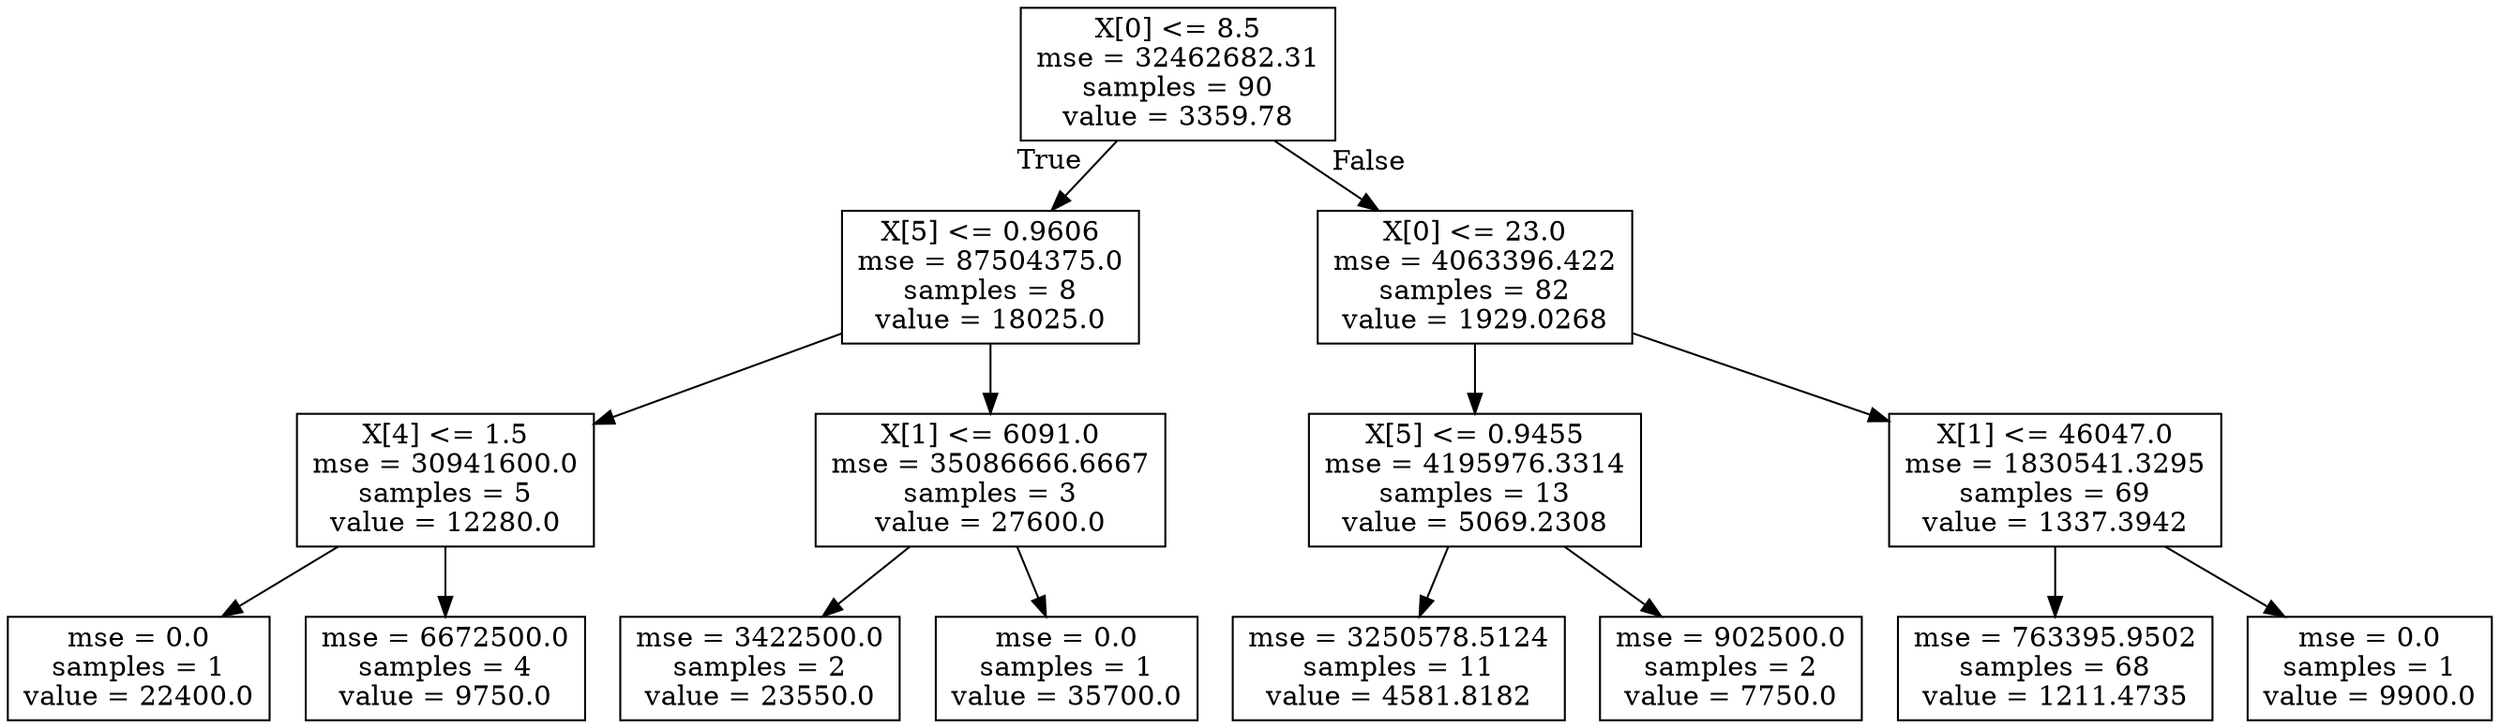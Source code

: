digraph Tree {
node [shape=box] ;
0 [label="X[0] <= 8.5\nmse = 32462682.31\nsamples = 90\nvalue = 3359.78"] ;
1 [label="X[5] <= 0.9606\nmse = 87504375.0\nsamples = 8\nvalue = 18025.0"] ;
0 -> 1 [labeldistance=2.5, labelangle=45, headlabel="True"] ;
2 [label="X[4] <= 1.5\nmse = 30941600.0\nsamples = 5\nvalue = 12280.0"] ;
1 -> 2 ;
3 [label="mse = 0.0\nsamples = 1\nvalue = 22400.0"] ;
2 -> 3 ;
4 [label="mse = 6672500.0\nsamples = 4\nvalue = 9750.0"] ;
2 -> 4 ;
5 [label="X[1] <= 6091.0\nmse = 35086666.6667\nsamples = 3\nvalue = 27600.0"] ;
1 -> 5 ;
6 [label="mse = 3422500.0\nsamples = 2\nvalue = 23550.0"] ;
5 -> 6 ;
7 [label="mse = 0.0\nsamples = 1\nvalue = 35700.0"] ;
5 -> 7 ;
8 [label="X[0] <= 23.0\nmse = 4063396.422\nsamples = 82\nvalue = 1929.0268"] ;
0 -> 8 [labeldistance=2.5, labelangle=-45, headlabel="False"] ;
9 [label="X[5] <= 0.9455\nmse = 4195976.3314\nsamples = 13\nvalue = 5069.2308"] ;
8 -> 9 ;
10 [label="mse = 3250578.5124\nsamples = 11\nvalue = 4581.8182"] ;
9 -> 10 ;
11 [label="mse = 902500.0\nsamples = 2\nvalue = 7750.0"] ;
9 -> 11 ;
12 [label="X[1] <= 46047.0\nmse = 1830541.3295\nsamples = 69\nvalue = 1337.3942"] ;
8 -> 12 ;
13 [label="mse = 763395.9502\nsamples = 68\nvalue = 1211.4735"] ;
12 -> 13 ;
14 [label="mse = 0.0\nsamples = 1\nvalue = 9900.0"] ;
12 -> 14 ;
}